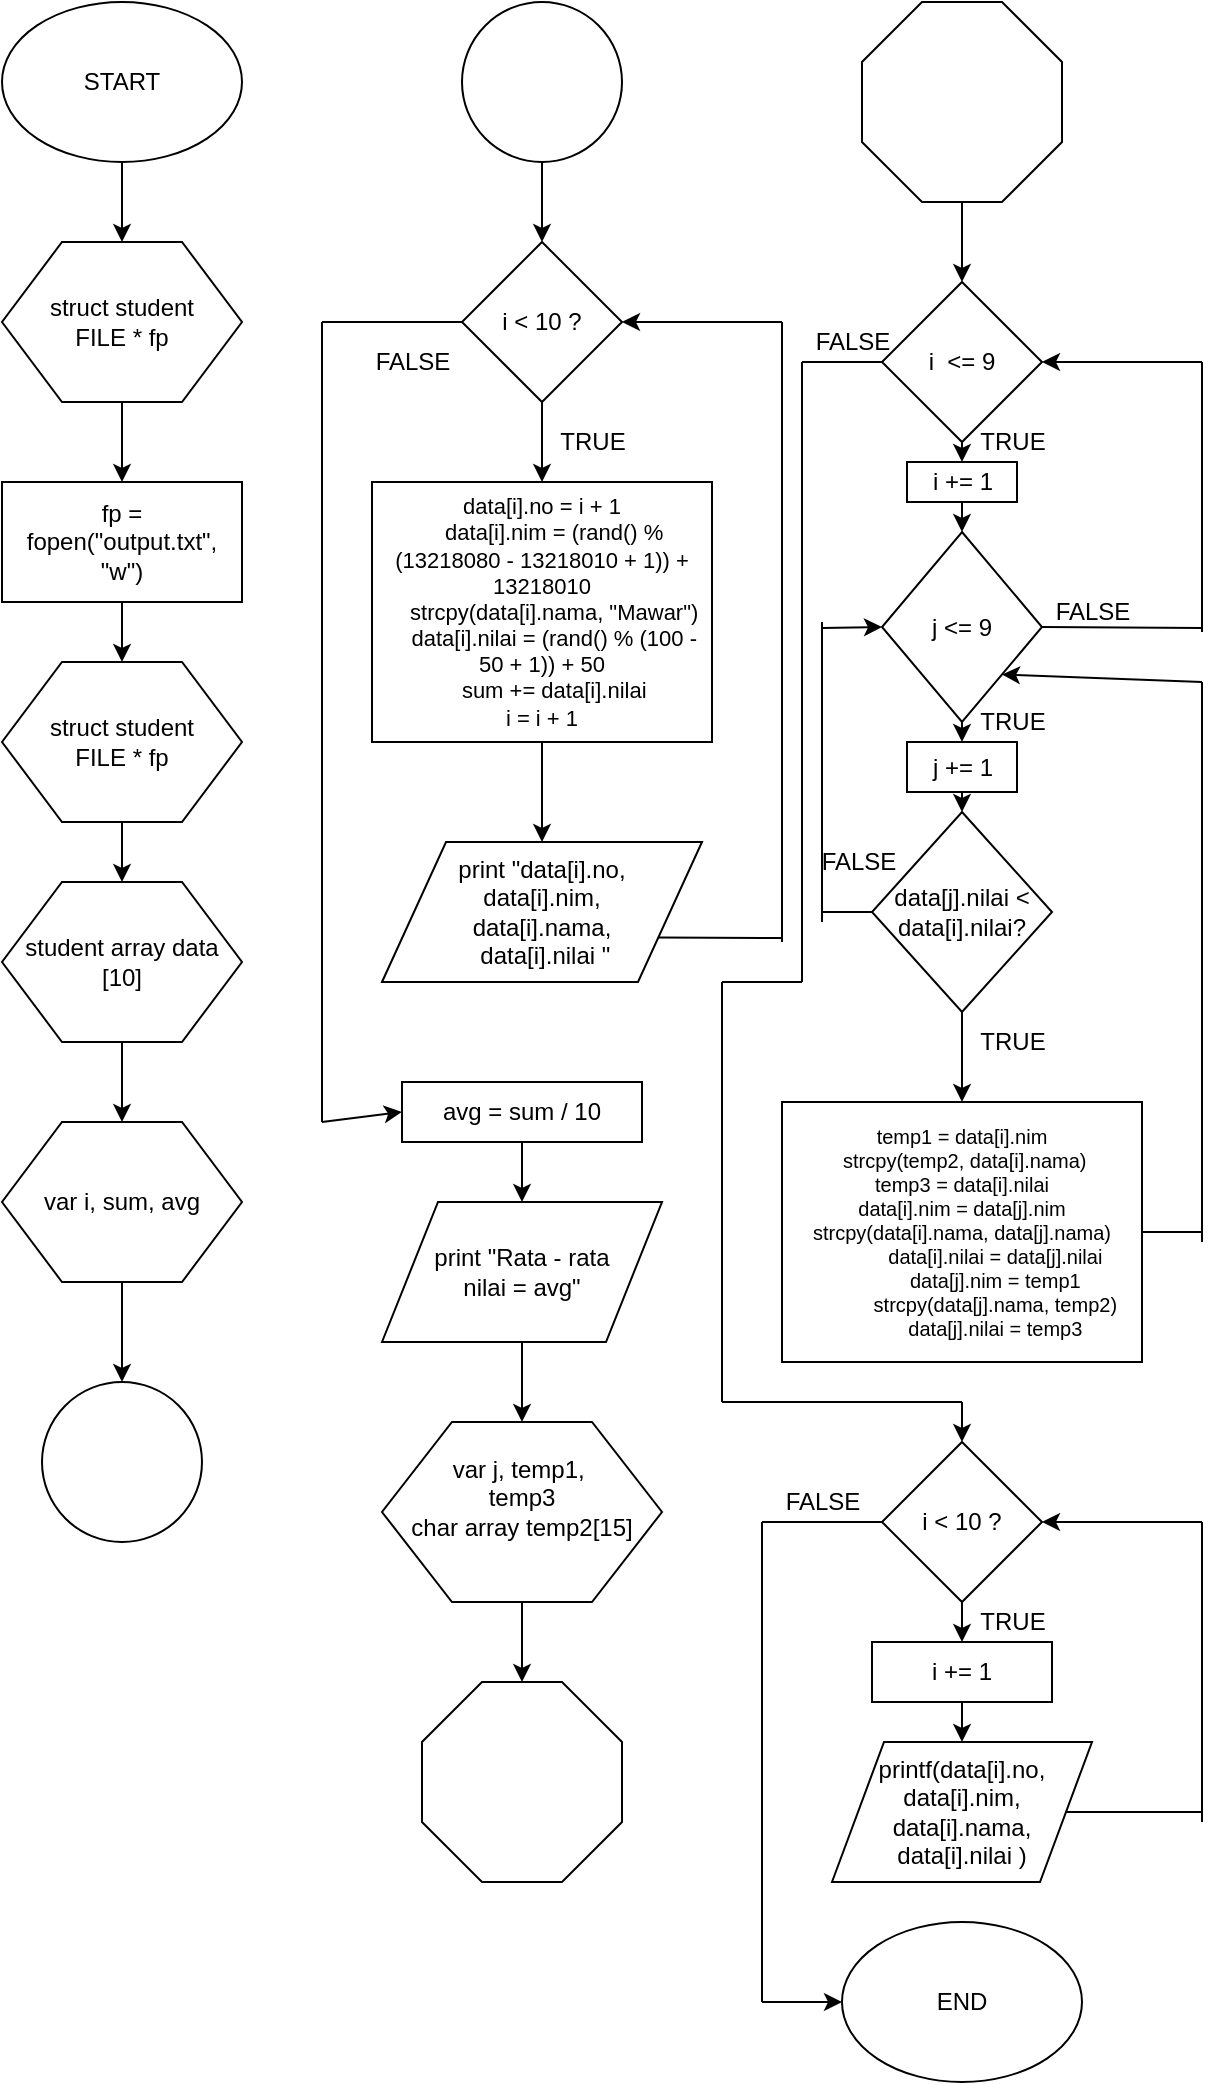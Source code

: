 <mxfile version="12.7.4" type="device"><diagram id="ftKhaE1WnbpQ56k5tuIr" name="Page-1"><mxGraphModel dx="1343" dy="735" grid="1" gridSize="10" guides="1" tooltips="1" connect="1" arrows="1" fold="1" page="1" pageScale="1" pageWidth="850" pageHeight="1100" math="0" shadow="0"><root><mxCell id="0"/><mxCell id="1" parent="0"/><mxCell id="ZUdp_55HdIpqBzMfKWcr-29" value="" style="edgeStyle=orthogonalEdgeStyle;rounded=0;orthogonalLoop=1;jettySize=auto;html=1;" parent="1" source="ZUdp_55HdIpqBzMfKWcr-1" target="ZUdp_55HdIpqBzMfKWcr-2" edge="1"><mxGeometry relative="1" as="geometry"/></mxCell><mxCell id="ZUdp_55HdIpqBzMfKWcr-1" value="START" style="ellipse;whiteSpace=wrap;html=1;" parent="1" vertex="1"><mxGeometry x="40" y="40" width="120" height="80" as="geometry"/></mxCell><mxCell id="ZUdp_55HdIpqBzMfKWcr-30" value="" style="edgeStyle=orthogonalEdgeStyle;rounded=0;orthogonalLoop=1;jettySize=auto;html=1;" parent="1" source="ZUdp_55HdIpqBzMfKWcr-2" target="ZUdp_55HdIpqBzMfKWcr-5" edge="1"><mxGeometry relative="1" as="geometry"/></mxCell><mxCell id="ZUdp_55HdIpqBzMfKWcr-2" value="struct student&lt;br&gt;FILE * fp" style="shape=hexagon;perimeter=hexagonPerimeter2;whiteSpace=wrap;html=1;" parent="1" vertex="1"><mxGeometry x="40" y="160" width="120" height="80" as="geometry"/></mxCell><mxCell id="ZUdp_55HdIpqBzMfKWcr-31" value="" style="edgeStyle=orthogonalEdgeStyle;rounded=0;orthogonalLoop=1;jettySize=auto;html=1;" parent="1" source="ZUdp_55HdIpqBzMfKWcr-5" target="ZUdp_55HdIpqBzMfKWcr-6" edge="1"><mxGeometry relative="1" as="geometry"/></mxCell><mxCell id="ZUdp_55HdIpqBzMfKWcr-5" value="fp = fopen(&quot;output.txt&quot;, &quot;w&quot;)" style="rounded=0;whiteSpace=wrap;html=1;" parent="1" vertex="1"><mxGeometry x="40" y="280" width="120" height="60" as="geometry"/></mxCell><mxCell id="ZUdp_55HdIpqBzMfKWcr-32" value="" style="edgeStyle=orthogonalEdgeStyle;rounded=0;orthogonalLoop=1;jettySize=auto;html=1;" parent="1" source="ZUdp_55HdIpqBzMfKWcr-6" target="ZUdp_55HdIpqBzMfKWcr-7" edge="1"><mxGeometry relative="1" as="geometry"/></mxCell><mxCell id="ZUdp_55HdIpqBzMfKWcr-6" value="struct student&lt;br&gt;FILE * fp" style="shape=hexagon;perimeter=hexagonPerimeter2;whiteSpace=wrap;html=1;" parent="1" vertex="1"><mxGeometry x="40" y="370" width="120" height="80" as="geometry"/></mxCell><mxCell id="ZUdp_55HdIpqBzMfKWcr-33" value="" style="edgeStyle=orthogonalEdgeStyle;rounded=0;orthogonalLoop=1;jettySize=auto;html=1;" parent="1" source="ZUdp_55HdIpqBzMfKWcr-7" target="ZUdp_55HdIpqBzMfKWcr-10" edge="1"><mxGeometry relative="1" as="geometry"/></mxCell><mxCell id="ZUdp_55HdIpqBzMfKWcr-7" value="student array data [10]" style="shape=hexagon;perimeter=hexagonPerimeter2;whiteSpace=wrap;html=1;" parent="1" vertex="1"><mxGeometry x="40" y="480" width="120" height="80" as="geometry"/></mxCell><mxCell id="ZUdp_55HdIpqBzMfKWcr-34" value="" style="edgeStyle=orthogonalEdgeStyle;rounded=0;orthogonalLoop=1;jettySize=auto;html=1;" parent="1" source="ZUdp_55HdIpqBzMfKWcr-10" target="ZUdp_55HdIpqBzMfKWcr-13" edge="1"><mxGeometry relative="1" as="geometry"/></mxCell><mxCell id="ZUdp_55HdIpqBzMfKWcr-10" value="var i, sum, avg" style="shape=hexagon;perimeter=hexagonPerimeter2;whiteSpace=wrap;html=1;" parent="1" vertex="1"><mxGeometry x="40" y="600" width="120" height="80" as="geometry"/></mxCell><mxCell id="ZUdp_55HdIpqBzMfKWcr-36" value="" style="edgeStyle=orthogonalEdgeStyle;rounded=0;orthogonalLoop=1;jettySize=auto;html=1;" parent="1" source="ZUdp_55HdIpqBzMfKWcr-11" target="ZUdp_55HdIpqBzMfKWcr-12" edge="1"><mxGeometry relative="1" as="geometry"/></mxCell><mxCell id="ZUdp_55HdIpqBzMfKWcr-11" value="i &amp;lt; 10 ?" style="rhombus;whiteSpace=wrap;html=1;" parent="1" vertex="1"><mxGeometry x="270" y="160" width="80" height="80" as="geometry"/></mxCell><mxCell id="ZUdp_55HdIpqBzMfKWcr-39" value="" style="edgeStyle=orthogonalEdgeStyle;rounded=0;orthogonalLoop=1;jettySize=auto;html=1;" parent="1" source="ZUdp_55HdIpqBzMfKWcr-12" target="ZUdp_55HdIpqBzMfKWcr-15" edge="1"><mxGeometry relative="1" as="geometry"/></mxCell><mxCell id="ZUdp_55HdIpqBzMfKWcr-12" value="&lt;div style=&quot;font-size: 11px&quot;&gt;&lt;font style=&quot;font-size: 11px&quot;&gt;data[i].no = i + 1&lt;/font&gt;&lt;/div&gt;&lt;div style=&quot;font-size: 11px&quot;&gt;&lt;font style=&quot;font-size: 11px&quot;&gt;&amp;nbsp; &amp;nbsp; data[i].nim = (rand() % (13218080 - 13218010 + 1)) + 13218010&lt;/font&gt;&lt;/div&gt;&lt;div style=&quot;font-size: 11px&quot;&gt;&lt;font style=&quot;font-size: 11px&quot;&gt;&amp;nbsp; &amp;nbsp; strcpy(data[i].nama, &quot;Mawar&quot;)&lt;/font&gt;&lt;/div&gt;&lt;div style=&quot;font-size: 11px&quot;&gt;&lt;font style=&quot;font-size: 11px&quot;&gt;&amp;nbsp; &amp;nbsp; data[i].nilai = (rand() % (100 - 50 + 1)) + 50&lt;/font&gt;&lt;/div&gt;&lt;div style=&quot;font-size: 11px&quot;&gt;&lt;font style=&quot;font-size: 11px&quot;&gt;&amp;nbsp; &amp;nbsp; sum += data[i].nilai&lt;/font&gt;&lt;/div&gt;&lt;div style=&quot;font-size: 11px&quot;&gt;&lt;font style=&quot;font-size: 11px&quot;&gt;i = i + 1&lt;/font&gt;&lt;/div&gt;" style="rounded=0;whiteSpace=wrap;html=1;" parent="1" vertex="1"><mxGeometry x="225" y="280" width="170" height="130" as="geometry"/></mxCell><mxCell id="ZUdp_55HdIpqBzMfKWcr-13" value="" style="ellipse;whiteSpace=wrap;html=1;aspect=fixed;" parent="1" vertex="1"><mxGeometry x="60" y="730" width="80" height="80" as="geometry"/></mxCell><mxCell id="ZUdp_55HdIpqBzMfKWcr-35" value="" style="edgeStyle=orthogonalEdgeStyle;rounded=0;orthogonalLoop=1;jettySize=auto;html=1;" parent="1" source="ZUdp_55HdIpqBzMfKWcr-14" target="ZUdp_55HdIpqBzMfKWcr-11" edge="1"><mxGeometry relative="1" as="geometry"/></mxCell><mxCell id="ZUdp_55HdIpqBzMfKWcr-14" value="" style="ellipse;whiteSpace=wrap;html=1;aspect=fixed;" parent="1" vertex="1"><mxGeometry x="270" y="40" width="80" height="80" as="geometry"/></mxCell><mxCell id="ZUdp_55HdIpqBzMfKWcr-15" value="&lt;span style=&quot;white-space: normal&quot;&gt;print &quot;data[i].no, &lt;br&gt;data[i].nim, &lt;br&gt;data[i].nama,&lt;br&gt;&amp;nbsp;data[i].nilai &quot;&lt;/span&gt;" style="shape=parallelogram;perimeter=parallelogramPerimeter;whiteSpace=wrap;html=1;" parent="1" vertex="1"><mxGeometry x="230" y="460" width="160" height="70" as="geometry"/></mxCell><mxCell id="ZUdp_55HdIpqBzMfKWcr-16" value="avg = sum / 10" style="rounded=0;whiteSpace=wrap;html=1;" parent="1" vertex="1"><mxGeometry x="240" y="580" width="120" height="30" as="geometry"/></mxCell><mxCell id="ZUdp_55HdIpqBzMfKWcr-50" value="" style="edgeStyle=orthogonalEdgeStyle;rounded=0;orthogonalLoop=1;jettySize=auto;html=1;" parent="1" source="ZUdp_55HdIpqBzMfKWcr-17" target="ZUdp_55HdIpqBzMfKWcr-18" edge="1"><mxGeometry relative="1" as="geometry"/></mxCell><mxCell id="ZUdp_55HdIpqBzMfKWcr-17" value="print &quot;Rata - rata &lt;br&gt;nilai = avg&quot;" style="shape=parallelogram;perimeter=parallelogramPerimeter;whiteSpace=wrap;html=1;" parent="1" vertex="1"><mxGeometry x="230" y="640" width="140" height="70" as="geometry"/></mxCell><mxCell id="ZUdp_55HdIpqBzMfKWcr-51" value="" style="edgeStyle=orthogonalEdgeStyle;rounded=0;orthogonalLoop=1;jettySize=auto;html=1;" parent="1" source="ZUdp_55HdIpqBzMfKWcr-18" target="ZUdp_55HdIpqBzMfKWcr-20" edge="1"><mxGeometry relative="1" as="geometry"/></mxCell><mxCell id="ZUdp_55HdIpqBzMfKWcr-18" value="&lt;div&gt;var j,&amp;nbsp;&lt;span&gt;temp1,&amp;nbsp;&lt;/span&gt;&lt;/div&gt;temp3&lt;div&gt;char array temp2[15]&lt;/div&gt;&lt;div&gt;&lt;br&gt;&lt;/div&gt;" style="shape=hexagon;perimeter=hexagonPerimeter2;whiteSpace=wrap;html=1;" parent="1" vertex="1"><mxGeometry x="230" y="750" width="140" height="90" as="geometry"/></mxCell><mxCell id="ZUdp_55HdIpqBzMfKWcr-20" value="" style="whiteSpace=wrap;html=1;shape=mxgraph.basic.octagon2;align=center;verticalAlign=middle;dx=15;" parent="1" vertex="1"><mxGeometry x="250" y="880" width="100" height="100" as="geometry"/></mxCell><mxCell id="ZUdp_55HdIpqBzMfKWcr-56" value="" style="edgeStyle=orthogonalEdgeStyle;rounded=0;orthogonalLoop=1;jettySize=auto;html=1;" parent="1" source="ZUdp_55HdIpqBzMfKWcr-21" target="ZUdp_55HdIpqBzMfKWcr-22" edge="1"><mxGeometry relative="1" as="geometry"/></mxCell><mxCell id="ZUdp_55HdIpqBzMfKWcr-21" value="" style="whiteSpace=wrap;html=1;shape=mxgraph.basic.octagon2;align=center;verticalAlign=middle;dx=15;" parent="1" vertex="1"><mxGeometry x="470" y="40" width="100" height="100" as="geometry"/></mxCell><mxCell id="ZUdp_55HdIpqBzMfKWcr-22" value="i&amp;nbsp; &amp;lt;= 9" style="rhombus;whiteSpace=wrap;html=1;" parent="1" vertex="1"><mxGeometry x="480" y="180" width="80" height="80" as="geometry"/></mxCell><mxCell id="ZUdp_55HdIpqBzMfKWcr-23" value="j &amp;lt;= 9" style="rhombus;whiteSpace=wrap;html=1;" parent="1" vertex="1"><mxGeometry x="480" y="305" width="80" height="95" as="geometry"/></mxCell><mxCell id="ZUdp_55HdIpqBzMfKWcr-72" value="" style="edgeStyle=orthogonalEdgeStyle;rounded=0;orthogonalLoop=1;jettySize=auto;html=1;" parent="1" source="ZUdp_55HdIpqBzMfKWcr-24" target="ZUdp_55HdIpqBzMfKWcr-25" edge="1"><mxGeometry relative="1" as="geometry"/></mxCell><mxCell id="ZUdp_55HdIpqBzMfKWcr-24" value="data[j].nilai &amp;lt; data[i].nilai?" style="rhombus;whiteSpace=wrap;html=1;" parent="1" vertex="1"><mxGeometry x="475" y="445" width="90" height="100" as="geometry"/></mxCell><mxCell id="ZUdp_55HdIpqBzMfKWcr-25" value="&lt;div style=&quot;font-size: 10px&quot;&gt;&lt;div&gt;temp1 = data[i].nim&lt;/div&gt;&lt;div&gt;&amp;nbsp;strcpy(temp2, data[i].nama)&lt;/div&gt;&lt;div&gt;temp3 = data[i].nilai&lt;/div&gt;&lt;div&gt;data[i].nim = data[j].nim&lt;/div&gt;&lt;div&gt;strcpy(data[i].nama, data[j].nama)&lt;/div&gt;&lt;div&gt;&amp;nbsp; &amp;nbsp; &amp;nbsp; &amp;nbsp; &amp;nbsp; &amp;nbsp; data[i].nilai = data[j].nilai&lt;/div&gt;&lt;div&gt;&amp;nbsp; &amp;nbsp; &amp;nbsp; &amp;nbsp; &amp;nbsp; &amp;nbsp; data[j].nim = temp1&lt;/div&gt;&lt;div&gt;&amp;nbsp; &amp;nbsp; &amp;nbsp; &amp;nbsp; &amp;nbsp; &amp;nbsp; strcpy(data[j].nama, temp2)&lt;/div&gt;&lt;div&gt;&amp;nbsp; &amp;nbsp; &amp;nbsp; &amp;nbsp; &amp;nbsp; &amp;nbsp; data[j].nilai = temp3&lt;/div&gt;&lt;/div&gt;" style="rounded=0;whiteSpace=wrap;html=1;" parent="1" vertex="1"><mxGeometry x="430" y="590" width="180" height="130" as="geometry"/></mxCell><mxCell id="ZUdp_55HdIpqBzMfKWcr-26" value="i &amp;lt; 10 ?" style="rhombus;whiteSpace=wrap;html=1;" parent="1" vertex="1"><mxGeometry x="480" y="760" width="80" height="80" as="geometry"/></mxCell><mxCell id="ZUdp_55HdIpqBzMfKWcr-27" value="printf(data[i].no, data[i].nim, data[i].nama, data[i].nilai )" style="shape=parallelogram;perimeter=parallelogramPerimeter;whiteSpace=wrap;html=1;" parent="1" vertex="1"><mxGeometry x="455" y="910" width="130" height="70" as="geometry"/></mxCell><mxCell id="ZUdp_55HdIpqBzMfKWcr-38" value="TRUE" style="text;html=1;align=center;verticalAlign=middle;resizable=0;points=[];autosize=1;" parent="1" vertex="1"><mxGeometry x="310" y="250" width="50" height="20" as="geometry"/></mxCell><mxCell id="ZUdp_55HdIpqBzMfKWcr-40" value="" style="endArrow=none;html=1;exitX=1;exitY=0.75;exitDx=0;exitDy=0;" parent="1" source="ZUdp_55HdIpqBzMfKWcr-15" edge="1"><mxGeometry width="50" height="50" relative="1" as="geometry"><mxPoint x="400" y="530" as="sourcePoint"/><mxPoint x="430" y="508" as="targetPoint"/></mxGeometry></mxCell><mxCell id="ZUdp_55HdIpqBzMfKWcr-41" value="" style="endArrow=none;html=1;" parent="1" edge="1"><mxGeometry width="50" height="50" relative="1" as="geometry"><mxPoint x="430" y="510" as="sourcePoint"/><mxPoint x="430" y="200" as="targetPoint"/></mxGeometry></mxCell><mxCell id="ZUdp_55HdIpqBzMfKWcr-42" value="" style="endArrow=classic;html=1;entryX=1;entryY=0.5;entryDx=0;entryDy=0;" parent="1" target="ZUdp_55HdIpqBzMfKWcr-11" edge="1"><mxGeometry width="50" height="50" relative="1" as="geometry"><mxPoint x="430" y="200" as="sourcePoint"/><mxPoint x="420" y="170" as="targetPoint"/></mxGeometry></mxCell><mxCell id="ZUdp_55HdIpqBzMfKWcr-49" value="" style="endArrow=classic;html=1;exitX=0.5;exitY=1;exitDx=0;exitDy=0;entryX=0.5;entryY=0;entryDx=0;entryDy=0;" parent="1" source="ZUdp_55HdIpqBzMfKWcr-16" target="ZUdp_55HdIpqBzMfKWcr-17" edge="1"><mxGeometry width="50" height="50" relative="1" as="geometry"><mxPoint x="360" y="660" as="sourcePoint"/><mxPoint x="410" y="610" as="targetPoint"/></mxGeometry></mxCell><mxCell id="ZUdp_55HdIpqBzMfKWcr-52" value="" style="endArrow=none;html=1;entryX=0;entryY=0.5;entryDx=0;entryDy=0;" parent="1" target="ZUdp_55HdIpqBzMfKWcr-11" edge="1"><mxGeometry width="50" height="50" relative="1" as="geometry"><mxPoint x="200" y="200" as="sourcePoint"/><mxPoint x="260" y="160" as="targetPoint"/></mxGeometry></mxCell><mxCell id="ZUdp_55HdIpqBzMfKWcr-53" value="" style="endArrow=none;html=1;" parent="1" edge="1"><mxGeometry width="50" height="50" relative="1" as="geometry"><mxPoint x="200" y="600" as="sourcePoint"/><mxPoint x="200" y="200" as="targetPoint"/></mxGeometry></mxCell><mxCell id="ZUdp_55HdIpqBzMfKWcr-54" value="" style="endArrow=classic;html=1;entryX=0;entryY=0.5;entryDx=0;entryDy=0;" parent="1" target="ZUdp_55HdIpqBzMfKWcr-16" edge="1"><mxGeometry width="50" height="50" relative="1" as="geometry"><mxPoint x="200" y="600" as="sourcePoint"/><mxPoint x="250" y="540" as="targetPoint"/></mxGeometry></mxCell><mxCell id="ZUdp_55HdIpqBzMfKWcr-55" value="FALSE" style="text;html=1;align=center;verticalAlign=middle;resizable=0;points=[];autosize=1;" parent="1" vertex="1"><mxGeometry x="220" y="210" width="50" height="20" as="geometry"/></mxCell><mxCell id="ZUdp_55HdIpqBzMfKWcr-61" value="" style="endArrow=none;html=1;exitX=1;exitY=0.5;exitDx=0;exitDy=0;" parent="1" source="ZUdp_55HdIpqBzMfKWcr-23" edge="1"><mxGeometry width="50" height="50" relative="1" as="geometry"><mxPoint x="590" y="360" as="sourcePoint"/><mxPoint x="640" y="353" as="targetPoint"/></mxGeometry></mxCell><mxCell id="ZUdp_55HdIpqBzMfKWcr-63" value="" style="endArrow=none;html=1;" parent="1" edge="1"><mxGeometry width="50" height="50" relative="1" as="geometry"><mxPoint x="640" y="340" as="sourcePoint"/><mxPoint x="640" y="220" as="targetPoint"/><Array as="points"><mxPoint x="640" y="300"/></Array></mxGeometry></mxCell><mxCell id="ZUdp_55HdIpqBzMfKWcr-65" value="" style="endArrow=classic;html=1;entryX=1;entryY=0.5;entryDx=0;entryDy=0;" parent="1" target="ZUdp_55HdIpqBzMfKWcr-22" edge="1"><mxGeometry width="50" height="50" relative="1" as="geometry"><mxPoint x="640" y="220" as="sourcePoint"/><mxPoint x="650" y="190" as="targetPoint"/></mxGeometry></mxCell><mxCell id="ZUdp_55HdIpqBzMfKWcr-68" value="" style="endArrow=none;html=1;" parent="1" edge="1"><mxGeometry width="50" height="50" relative="1" as="geometry"><mxPoint x="640" y="355" as="sourcePoint"/><mxPoint x="640" y="335" as="targetPoint"/></mxGeometry></mxCell><mxCell id="ZUdp_55HdIpqBzMfKWcr-69" value="FALSE" style="text;html=1;align=center;verticalAlign=middle;resizable=0;points=[];autosize=1;" parent="1" vertex="1"><mxGeometry x="560" y="335" width="50" height="20" as="geometry"/></mxCell><mxCell id="ZUdp_55HdIpqBzMfKWcr-73" value="" style="endArrow=none;html=1;" parent="1" target="ZUdp_55HdIpqBzMfKWcr-24" edge="1"><mxGeometry width="50" height="50" relative="1" as="geometry"><mxPoint x="450" y="495" as="sourcePoint"/><mxPoint x="490" y="430" as="targetPoint"/></mxGeometry></mxCell><mxCell id="ZUdp_55HdIpqBzMfKWcr-74" value="" style="endArrow=none;html=1;" parent="1" edge="1"><mxGeometry width="50" height="50" relative="1" as="geometry"><mxPoint x="450" y="500" as="sourcePoint"/><mxPoint x="450" y="350" as="targetPoint"/></mxGeometry></mxCell><mxCell id="ZUdp_55HdIpqBzMfKWcr-75" value="" style="endArrow=classic;html=1;entryX=0;entryY=0.5;entryDx=0;entryDy=0;" parent="1" target="ZUdp_55HdIpqBzMfKWcr-23" edge="1"><mxGeometry width="50" height="50" relative="1" as="geometry"><mxPoint x="450" y="353" as="sourcePoint"/><mxPoint x="490" y="310" as="targetPoint"/></mxGeometry></mxCell><mxCell id="ZUdp_55HdIpqBzMfKWcr-76" value="FALSE" style="text;html=1;align=center;verticalAlign=middle;resizable=0;points=[];autosize=1;" parent="1" vertex="1"><mxGeometry x="442.5" y="460" width="50" height="20" as="geometry"/></mxCell><mxCell id="ZUdp_55HdIpqBzMfKWcr-77" value="TRUE" style="text;html=1;align=center;verticalAlign=middle;resizable=0;points=[];autosize=1;" parent="1" vertex="1"><mxGeometry x="520" y="550" width="50" height="20" as="geometry"/></mxCell><mxCell id="ZUdp_55HdIpqBzMfKWcr-78" value="" style="endArrow=none;html=1;entryX=0;entryY=0.5;entryDx=0;entryDy=0;" parent="1" target="ZUdp_55HdIpqBzMfKWcr-22" edge="1"><mxGeometry width="50" height="50" relative="1" as="geometry"><mxPoint x="440" y="220" as="sourcePoint"/><mxPoint x="480" y="200" as="targetPoint"/></mxGeometry></mxCell><mxCell id="ZUdp_55HdIpqBzMfKWcr-79" value="" style="endArrow=none;html=1;" parent="1" edge="1"><mxGeometry width="50" height="50" relative="1" as="geometry"><mxPoint x="440" y="530" as="sourcePoint"/><mxPoint x="440" y="220" as="targetPoint"/></mxGeometry></mxCell><mxCell id="ZUdp_55HdIpqBzMfKWcr-80" value="" style="endArrow=none;html=1;" parent="1" edge="1"><mxGeometry width="50" height="50" relative="1" as="geometry"><mxPoint x="400" y="530" as="sourcePoint"/><mxPoint x="440" y="530" as="targetPoint"/></mxGeometry></mxCell><mxCell id="ZUdp_55HdIpqBzMfKWcr-81" value="" style="endArrow=none;html=1;" parent="1" edge="1"><mxGeometry width="50" height="50" relative="1" as="geometry"><mxPoint x="400" y="740" as="sourcePoint"/><mxPoint x="400" y="530" as="targetPoint"/></mxGeometry></mxCell><mxCell id="ZUdp_55HdIpqBzMfKWcr-82" value="" style="endArrow=none;html=1;" parent="1" edge="1"><mxGeometry width="50" height="50" relative="1" as="geometry"><mxPoint x="400" y="740" as="sourcePoint"/><mxPoint x="520" y="740" as="targetPoint"/></mxGeometry></mxCell><mxCell id="ZUdp_55HdIpqBzMfKWcr-83" value="" style="endArrow=classic;html=1;entryX=0.5;entryY=0;entryDx=0;entryDy=0;" parent="1" target="ZUdp_55HdIpqBzMfKWcr-26" edge="1"><mxGeometry width="50" height="50" relative="1" as="geometry"><mxPoint x="520" y="740" as="sourcePoint"/><mxPoint x="620" y="710" as="targetPoint"/></mxGeometry></mxCell><mxCell id="ZUdp_55HdIpqBzMfKWcr-84" value="FALSE" style="text;html=1;align=center;verticalAlign=middle;resizable=0;points=[];autosize=1;" parent="1" vertex="1"><mxGeometry x="440" y="200" width="50" height="20" as="geometry"/></mxCell><mxCell id="ZUdp_55HdIpqBzMfKWcr-87" value="" style="endArrow=none;html=1;exitX=1;exitY=0.5;exitDx=0;exitDy=0;" parent="1" source="ZUdp_55HdIpqBzMfKWcr-27" edge="1"><mxGeometry width="50" height="50" relative="1" as="geometry"><mxPoint x="610" y="930" as="sourcePoint"/><mxPoint x="640" y="945" as="targetPoint"/></mxGeometry></mxCell><mxCell id="ZUdp_55HdIpqBzMfKWcr-88" value="" style="endArrow=none;html=1;" parent="1" edge="1"><mxGeometry width="50" height="50" relative="1" as="geometry"><mxPoint x="640" y="950" as="sourcePoint"/><mxPoint x="640" y="800" as="targetPoint"/><Array as="points"><mxPoint x="640" y="870"/></Array></mxGeometry></mxCell><mxCell id="ZUdp_55HdIpqBzMfKWcr-89" value="" style="endArrow=classic;html=1;entryX=1;entryY=0.5;entryDx=0;entryDy=0;" parent="1" target="ZUdp_55HdIpqBzMfKWcr-26" edge="1"><mxGeometry width="50" height="50" relative="1" as="geometry"><mxPoint x="640" y="800" as="sourcePoint"/><mxPoint x="570" y="795" as="targetPoint"/></mxGeometry></mxCell><mxCell id="ZUdp_55HdIpqBzMfKWcr-90" value="END" style="ellipse;whiteSpace=wrap;html=1;" parent="1" vertex="1"><mxGeometry x="460" y="1000" width="120" height="80" as="geometry"/></mxCell><mxCell id="ZUdp_55HdIpqBzMfKWcr-91" value="" style="endArrow=none;html=1;entryX=0;entryY=0.5;entryDx=0;entryDy=0;" parent="1" target="ZUdp_55HdIpqBzMfKWcr-26" edge="1"><mxGeometry width="50" height="50" relative="1" as="geometry"><mxPoint x="420" y="800" as="sourcePoint"/><mxPoint x="470" y="770" as="targetPoint"/></mxGeometry></mxCell><mxCell id="ZUdp_55HdIpqBzMfKWcr-92" value="" style="endArrow=none;html=1;" parent="1" edge="1"><mxGeometry width="50" height="50" relative="1" as="geometry"><mxPoint x="420" y="1040" as="sourcePoint"/><mxPoint x="420" y="800" as="targetPoint"/></mxGeometry></mxCell><mxCell id="ZUdp_55HdIpqBzMfKWcr-93" value="" style="endArrow=classic;html=1;entryX=0;entryY=0.5;entryDx=0;entryDy=0;" parent="1" target="ZUdp_55HdIpqBzMfKWcr-90" edge="1"><mxGeometry width="50" height="50" relative="1" as="geometry"><mxPoint x="420" y="1040" as="sourcePoint"/><mxPoint x="480" y="980" as="targetPoint"/></mxGeometry></mxCell><mxCell id="ZUdp_55HdIpqBzMfKWcr-94" value="FALSE" style="text;html=1;align=center;verticalAlign=middle;resizable=0;points=[];autosize=1;" parent="1" vertex="1"><mxGeometry x="425" y="780" width="50" height="20" as="geometry"/></mxCell><mxCell id="roi1ODVxQ6o5_PdRQpaI-1" value="i += 1" style="rounded=0;whiteSpace=wrap;html=1;" vertex="1" parent="1"><mxGeometry x="492.5" y="270" width="55" height="20" as="geometry"/></mxCell><mxCell id="roi1ODVxQ6o5_PdRQpaI-3" value="" style="endArrow=classic;html=1;exitX=0.5;exitY=1;exitDx=0;exitDy=0;entryX=0.5;entryY=0;entryDx=0;entryDy=0;" edge="1" parent="1" source="ZUdp_55HdIpqBzMfKWcr-22" target="roi1ODVxQ6o5_PdRQpaI-1"><mxGeometry width="50" height="50" relative="1" as="geometry"><mxPoint x="550" y="290" as="sourcePoint"/><mxPoint x="600" y="240" as="targetPoint"/></mxGeometry></mxCell><mxCell id="roi1ODVxQ6o5_PdRQpaI-4" value="" style="endArrow=classic;html=1;exitX=0.5;exitY=1;exitDx=0;exitDy=0;entryX=0.5;entryY=0;entryDx=0;entryDy=0;" edge="1" parent="1" source="roi1ODVxQ6o5_PdRQpaI-1" target="ZUdp_55HdIpqBzMfKWcr-23"><mxGeometry width="50" height="50" relative="1" as="geometry"><mxPoint x="600" y="310" as="sourcePoint"/><mxPoint x="650" y="260" as="targetPoint"/></mxGeometry></mxCell><mxCell id="roi1ODVxQ6o5_PdRQpaI-5" value="TRUE" style="text;html=1;align=center;verticalAlign=middle;resizable=0;points=[];autosize=1;" vertex="1" parent="1"><mxGeometry x="520" y="250" width="50" height="20" as="geometry"/></mxCell><mxCell id="roi1ODVxQ6o5_PdRQpaI-6" value="j += 1" style="rounded=0;whiteSpace=wrap;html=1;" vertex="1" parent="1"><mxGeometry x="492.5" y="410" width="55" height="25" as="geometry"/></mxCell><mxCell id="roi1ODVxQ6o5_PdRQpaI-10" value="" style="endArrow=classic;html=1;exitX=0.5;exitY=1;exitDx=0;exitDy=0;entryX=0.5;entryY=0;entryDx=0;entryDy=0;" edge="1" parent="1" source="ZUdp_55HdIpqBzMfKWcr-23" target="roi1ODVxQ6o5_PdRQpaI-6"><mxGeometry width="50" height="50" relative="1" as="geometry"><mxPoint x="524" y="400" as="sourcePoint"/><mxPoint x="600" y="380" as="targetPoint"/></mxGeometry></mxCell><mxCell id="roi1ODVxQ6o5_PdRQpaI-11" value="" style="endArrow=classic;html=1;exitX=0.5;exitY=1;exitDx=0;exitDy=0;entryX=0.5;entryY=0;entryDx=0;entryDy=0;" edge="1" parent="1" source="roi1ODVxQ6o5_PdRQpaI-6" target="ZUdp_55HdIpqBzMfKWcr-24"><mxGeometry width="50" height="50" relative="1" as="geometry"><mxPoint x="570" y="460" as="sourcePoint"/><mxPoint x="590" y="440" as="targetPoint"/></mxGeometry></mxCell><mxCell id="roi1ODVxQ6o5_PdRQpaI-13" value="" style="endArrow=none;html=1;exitX=1;exitY=0.5;exitDx=0;exitDy=0;" edge="1" parent="1" source="ZUdp_55HdIpqBzMfKWcr-25"><mxGeometry width="50" height="50" relative="1" as="geometry"><mxPoint x="640" y="660" as="sourcePoint"/><mxPoint x="640" y="655" as="targetPoint"/></mxGeometry></mxCell><mxCell id="roi1ODVxQ6o5_PdRQpaI-15" value="" style="endArrow=none;html=1;" edge="1" parent="1"><mxGeometry width="50" height="50" relative="1" as="geometry"><mxPoint x="640" y="660" as="sourcePoint"/><mxPoint x="640" y="380" as="targetPoint"/></mxGeometry></mxCell><mxCell id="roi1ODVxQ6o5_PdRQpaI-16" value="" style="endArrow=classic;html=1;entryX=1;entryY=1;entryDx=0;entryDy=0;" edge="1" parent="1" target="ZUdp_55HdIpqBzMfKWcr-23"><mxGeometry width="50" height="50" relative="1" as="geometry"><mxPoint x="640" y="380" as="sourcePoint"/><mxPoint x="620" y="360" as="targetPoint"/></mxGeometry></mxCell><mxCell id="roi1ODVxQ6o5_PdRQpaI-17" value="TRUE" style="text;html=1;align=center;verticalAlign=middle;resizable=0;points=[];autosize=1;" vertex="1" parent="1"><mxGeometry x="520" y="390" width="50" height="20" as="geometry"/></mxCell><mxCell id="roi1ODVxQ6o5_PdRQpaI-18" value="i += 1" style="rounded=0;whiteSpace=wrap;html=1;" vertex="1" parent="1"><mxGeometry x="475" y="860" width="90" height="30" as="geometry"/></mxCell><mxCell id="roi1ODVxQ6o5_PdRQpaI-22" value="" style="endArrow=classic;html=1;exitX=0.5;exitY=1;exitDx=0;exitDy=0;entryX=0.5;entryY=0;entryDx=0;entryDy=0;" edge="1" parent="1" source="ZUdp_55HdIpqBzMfKWcr-26" target="roi1ODVxQ6o5_PdRQpaI-18"><mxGeometry width="50" height="50" relative="1" as="geometry"><mxPoint x="570" y="870" as="sourcePoint"/><mxPoint x="620" y="820" as="targetPoint"/></mxGeometry></mxCell><mxCell id="roi1ODVxQ6o5_PdRQpaI-23" value="" style="endArrow=classic;html=1;exitX=0.5;exitY=1;exitDx=0;exitDy=0;entryX=0.5;entryY=0;entryDx=0;entryDy=0;" edge="1" parent="1" source="roi1ODVxQ6o5_PdRQpaI-18" target="ZUdp_55HdIpqBzMfKWcr-27"><mxGeometry width="50" height="50" relative="1" as="geometry"><mxPoint x="600" y="900" as="sourcePoint"/><mxPoint x="650" y="850" as="targetPoint"/></mxGeometry></mxCell><mxCell id="roi1ODVxQ6o5_PdRQpaI-24" value="TRUE" style="text;html=1;align=center;verticalAlign=middle;resizable=0;points=[];autosize=1;" vertex="1" parent="1"><mxGeometry x="520" y="840" width="50" height="20" as="geometry"/></mxCell></root></mxGraphModel></diagram></mxfile>